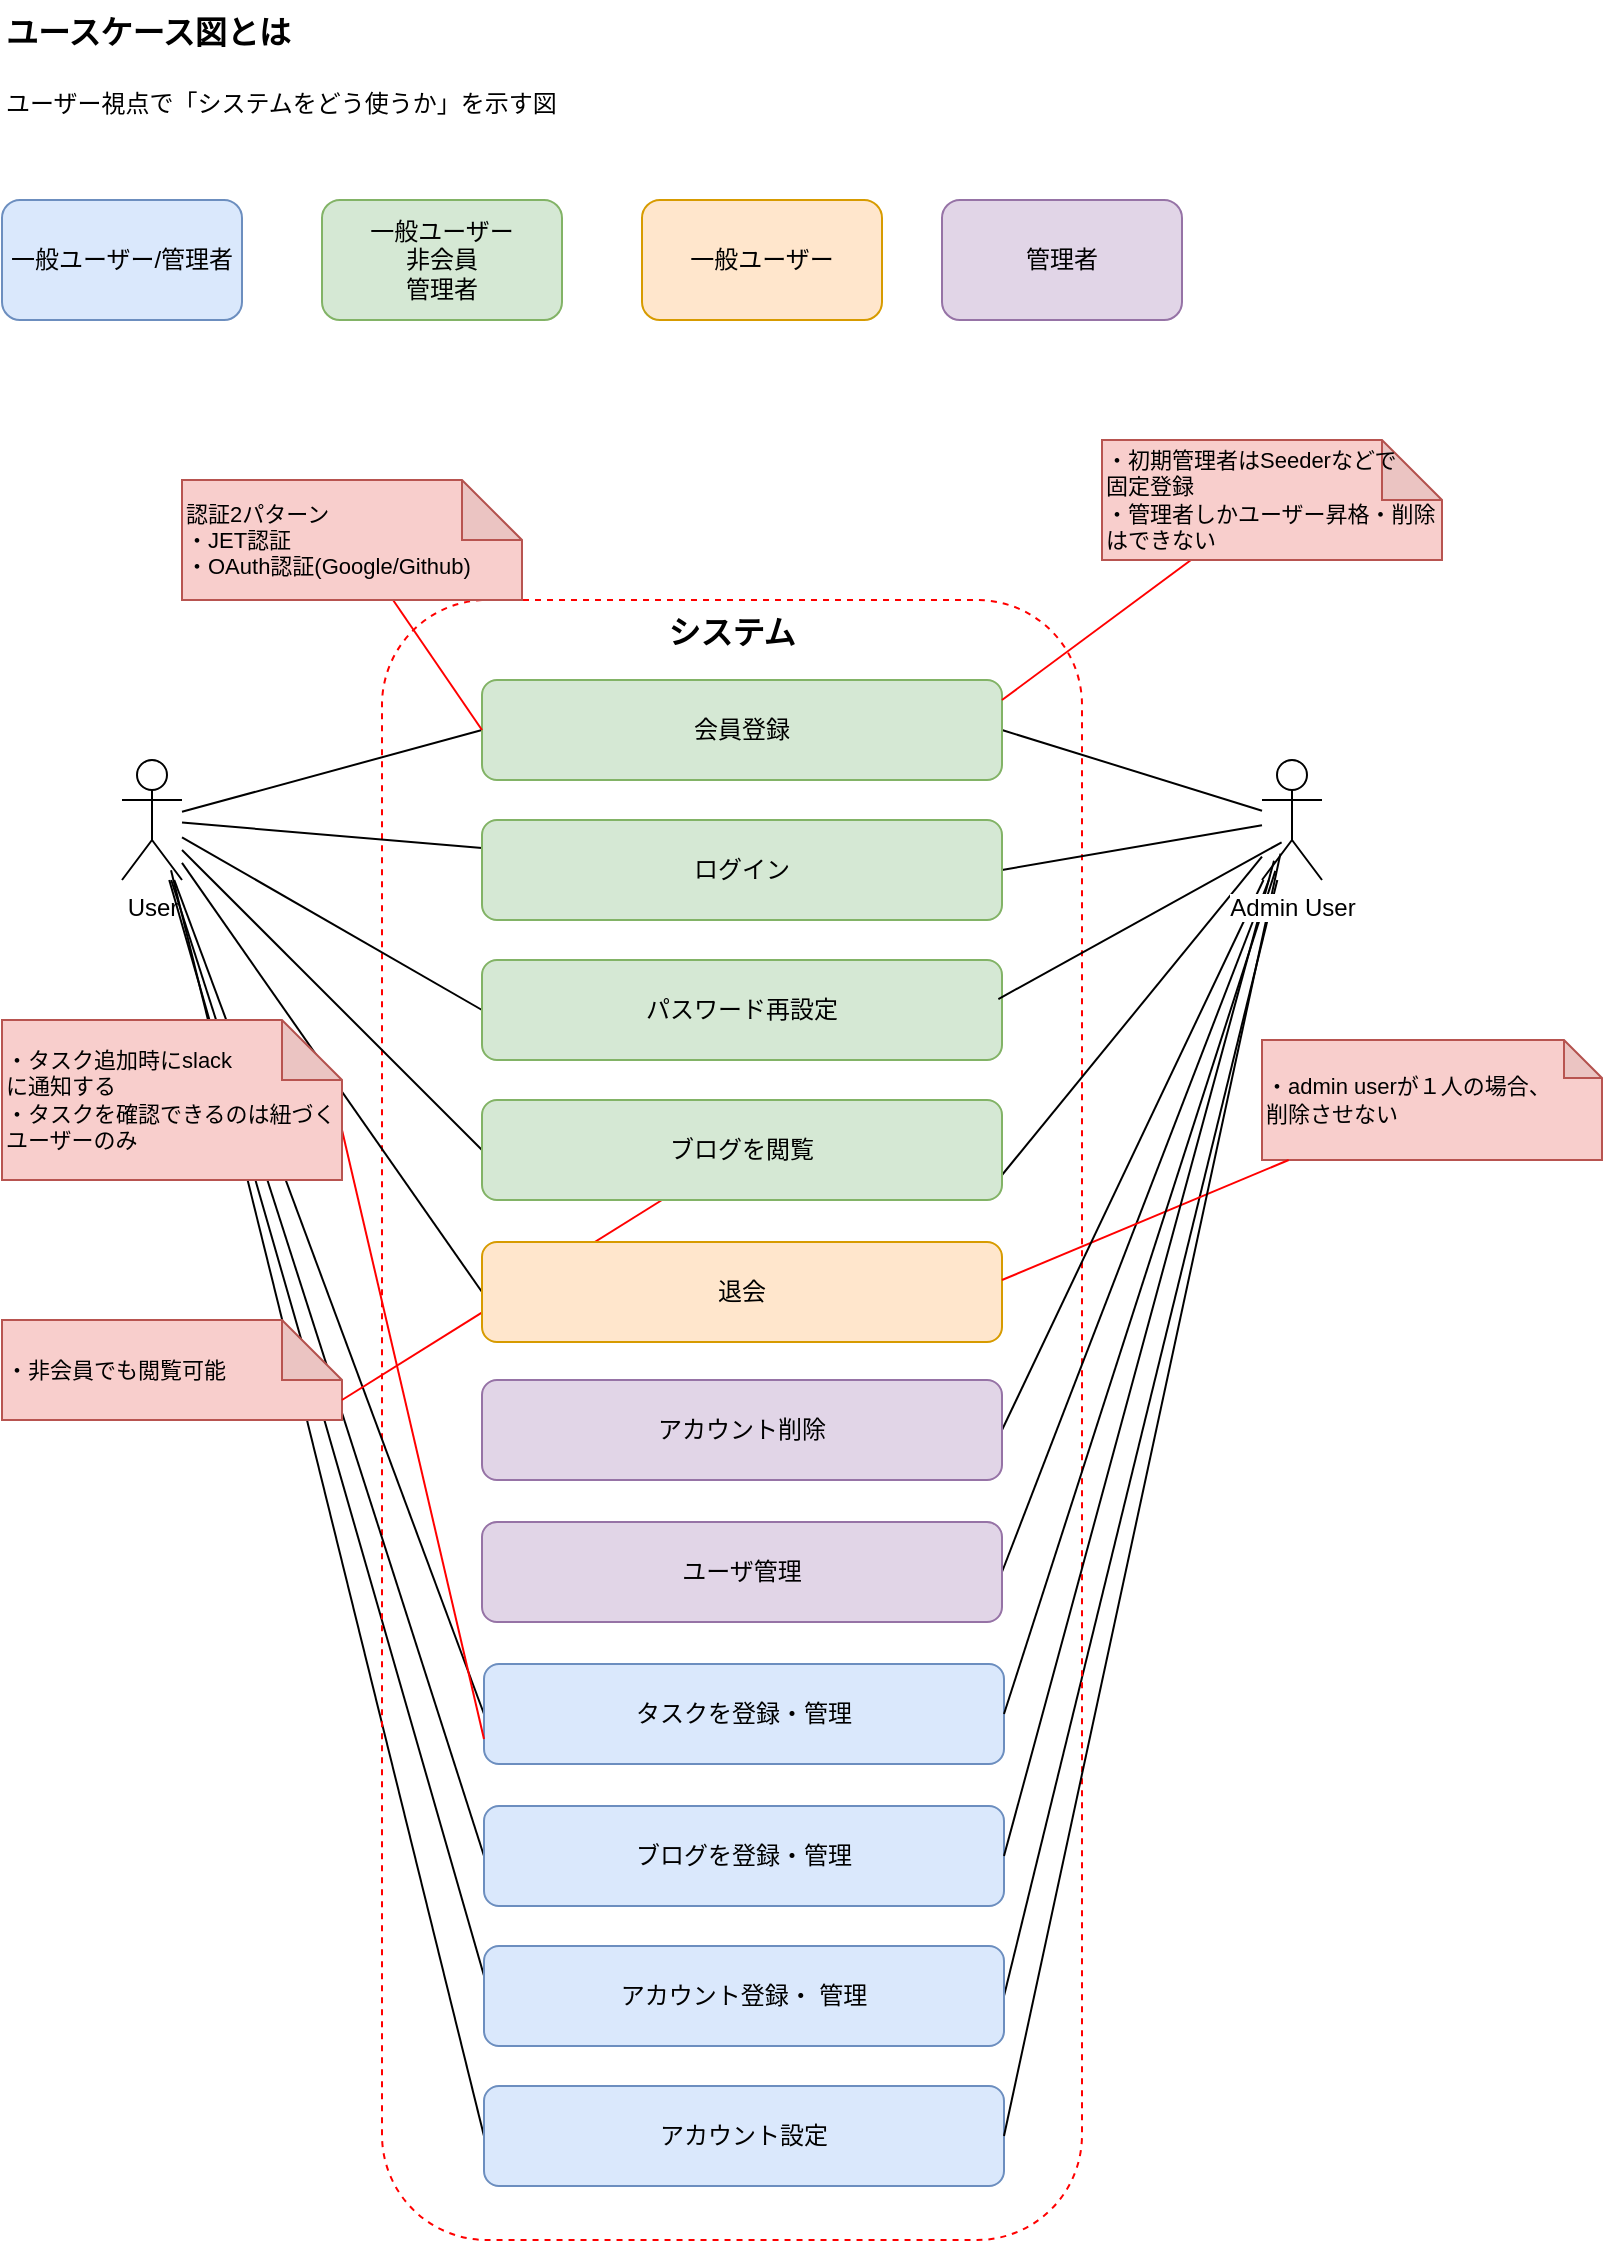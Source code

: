 <mxfile>
    <diagram id="Kp5fzYdnl_6b8k63-2Wx" name="ページ1">
        <mxGraphModel dx="1066" dy="778" grid="1" gridSize="10" guides="0" tooltips="1" connect="1" arrows="1" fold="1" page="1" pageScale="1" pageWidth="827" pageHeight="1169" math="0" shadow="0">
            <root>
                <mxCell id="0"/>
                <mxCell id="1" parent="0"/>
                <mxCell id="84" style="edgeStyle=none;shape=connector;rounded=1;html=1;entryX=0;entryY=0.5;entryDx=0;entryDy=0;strokeColor=default;align=center;verticalAlign=middle;fontFamily=Helvetica;fontSize=11;fontColor=default;labelBackgroundColor=default;endArrow=none;endFill=0;exitX=0.817;exitY=0.919;exitDx=0;exitDy=0;exitPerimeter=0;" edge="1" parent="1" source="13" target="83">
                    <mxGeometry relative="1" as="geometry">
                        <mxPoint x="121.7" y="570.65" as="sourcePoint"/>
                        <mxPoint x="279.7" y="1122.65" as="targetPoint"/>
                    </mxGeometry>
                </mxCell>
                <mxCell id="82" style="edgeStyle=none;shape=connector;rounded=1;html=1;entryX=1;entryY=0.5;entryDx=0;entryDy=0;strokeColor=default;align=center;verticalAlign=middle;fontFamily=Helvetica;fontSize=11;fontColor=default;labelBackgroundColor=default;endArrow=none;endFill=0;" edge="1" parent="1" source="16" target="80">
                    <mxGeometry relative="1" as="geometry">
                        <mxPoint x="677" y="540" as="sourcePoint"/>
                        <mxPoint x="545" y="1058" as="targetPoint"/>
                    </mxGeometry>
                </mxCell>
                <mxCell id="81" style="edgeStyle=none;shape=connector;rounded=1;html=1;entryX=0.005;entryY=0.387;entryDx=0;entryDy=0;strokeColor=default;align=center;verticalAlign=middle;fontFamily=Helvetica;fontSize=11;fontColor=default;labelBackgroundColor=default;endArrow=none;endFill=0;entryPerimeter=0;" edge="1" parent="1" source="13" target="80">
                    <mxGeometry relative="1" as="geometry">
                        <mxPoint x="120" y="550" as="sourcePoint"/>
                        <mxPoint x="280" y="1055" as="targetPoint"/>
                    </mxGeometry>
                </mxCell>
                <mxCell id="29" value="&lt;span style=&quot;color: rgb(0, 0, 0); font-weight: 700; text-wrap-mode: nowrap;&quot;&gt;システム&lt;/span&gt;" style="rounded=1;whiteSpace=wrap;html=1;fillColor=none;dashed=1;fontColor=#FF0000;strokeColor=#FF0000;verticalAlign=top;fontSize=16;" parent="1" vertex="1">
                    <mxGeometry x="230" y="330" width="350" height="820" as="geometry"/>
                </mxCell>
                <mxCell id="42" style="edgeStyle=none;html=1;entryX=0;entryY=0.5;entryDx=0;entryDy=0;endArrow=none;endFill=0;" parent="1" source="13" target="26" edge="1">
                    <mxGeometry relative="1" as="geometry"/>
                </mxCell>
                <mxCell id="44" style="edgeStyle=none;shape=connector;rounded=1;html=1;entryX=0;entryY=0.5;entryDx=0;entryDy=0;strokeColor=default;align=center;verticalAlign=middle;fontFamily=Helvetica;fontSize=11;fontColor=default;labelBackgroundColor=default;endArrow=none;endFill=0;" parent="1" source="13" target="35" edge="1">
                    <mxGeometry relative="1" as="geometry"/>
                </mxCell>
                <mxCell id="45" style="edgeStyle=none;shape=connector;rounded=1;html=1;entryX=0;entryY=0.5;entryDx=0;entryDy=0;strokeColor=default;align=center;verticalAlign=middle;fontFamily=Helvetica;fontSize=11;fontColor=default;labelBackgroundColor=default;endArrow=none;endFill=0;" parent="1" source="13" target="36" edge="1">
                    <mxGeometry relative="1" as="geometry"/>
                </mxCell>
                <mxCell id="58" style="edgeStyle=none;shape=connector;rounded=1;html=1;strokeColor=default;align=center;verticalAlign=middle;fontFamily=Helvetica;fontSize=11;fontColor=default;labelBackgroundColor=default;endArrow=none;endFill=0;" parent="1" source="13" target="52" edge="1">
                    <mxGeometry relative="1" as="geometry"/>
                </mxCell>
                <mxCell id="61" style="edgeStyle=none;shape=connector;rounded=1;html=1;entryX=0;entryY=0.5;entryDx=0;entryDy=0;strokeColor=default;align=center;verticalAlign=middle;fontFamily=Helvetica;fontSize=11;fontColor=default;labelBackgroundColor=default;endArrow=none;endFill=0;" parent="1" source="13" target="60" edge="1">
                    <mxGeometry relative="1" as="geometry"/>
                </mxCell>
                <mxCell id="72" style="edgeStyle=none;shape=connector;rounded=1;html=1;entryX=0;entryY=0.5;entryDx=0;entryDy=0;strokeColor=default;align=center;verticalAlign=middle;fontFamily=Helvetica;fontSize=11;fontColor=default;labelBackgroundColor=default;endArrow=none;endFill=0;" edge="1" parent="1" source="13" target="69">
                    <mxGeometry relative="1" as="geometry"/>
                </mxCell>
                <mxCell id="46" style="edgeStyle=none;shape=connector;rounded=1;html=1;entryX=1;entryY=0.5;entryDx=0;entryDy=0;strokeColor=default;align=center;verticalAlign=middle;fontFamily=Helvetica;fontSize=11;fontColor=default;labelBackgroundColor=default;endArrow=none;endFill=0;" parent="1" source="16" target="37" edge="1">
                    <mxGeometry relative="1" as="geometry"/>
                </mxCell>
                <mxCell id="47" style="edgeStyle=none;shape=connector;rounded=1;html=1;entryX=1;entryY=0.5;entryDx=0;entryDy=0;strokeColor=default;align=center;verticalAlign=middle;fontFamily=Helvetica;fontSize=11;fontColor=default;labelBackgroundColor=default;endArrow=none;endFill=0;" parent="1" source="16" target="26" edge="1">
                    <mxGeometry relative="1" as="geometry"/>
                </mxCell>
                <mxCell id="59" style="edgeStyle=none;shape=connector;rounded=1;html=1;entryX=1;entryY=0.5;entryDx=0;entryDy=0;strokeColor=default;align=center;verticalAlign=middle;fontFamily=Helvetica;fontSize=11;fontColor=default;labelBackgroundColor=default;endArrow=none;endFill=0;" parent="1" source="16" target="52" edge="1">
                    <mxGeometry relative="1" as="geometry"/>
                </mxCell>
                <mxCell id="62" style="edgeStyle=none;shape=connector;rounded=1;html=1;entryX=1;entryY=0.75;entryDx=0;entryDy=0;strokeColor=default;align=center;verticalAlign=middle;fontFamily=Helvetica;fontSize=11;fontColor=default;labelBackgroundColor=default;endArrow=none;endFill=0;" parent="1" source="16" target="60" edge="1">
                    <mxGeometry relative="1" as="geometry"/>
                </mxCell>
                <mxCell id="26" value="会員登録" style="rounded=1;whiteSpace=wrap;html=1;fillColor=#d5e8d4;strokeColor=#82b366;" parent="1" vertex="1">
                    <mxGeometry x="280" y="370" width="260" height="50" as="geometry"/>
                </mxCell>
                <mxCell id="27" value="&lt;font style=&quot;font-size: 16px;&quot;&gt;&lt;b&gt;ユースケース図とは&lt;/b&gt;&lt;/font&gt;&lt;div&gt;&lt;span style=&quot;font-size: 16px;&quot;&gt;&lt;b&gt;&lt;br&gt;&lt;/b&gt;&lt;/span&gt;ユーザー視点で「システムをどう使うか」を示す図&lt;br&gt;&lt;div&gt;&lt;br&gt;&lt;/div&gt;&lt;/div&gt;" style="text;html=1;align=left;verticalAlign=middle;resizable=0;points=[];autosize=1;strokeColor=none;fillColor=none;" parent="1" vertex="1">
                    <mxGeometry x="40" y="30" width="300" height="80" as="geometry"/>
                </mxCell>
                <mxCell id="35" value="タスクを登録・管理" style="rounded=1;whiteSpace=wrap;html=1;fillColor=#dae8fc;strokeColor=#6c8ebf;" parent="1" vertex="1">
                    <mxGeometry x="281" y="862" width="260" height="50" as="geometry"/>
                </mxCell>
                <mxCell id="36" value="ブログを登録・管理" style="rounded=1;whiteSpace=wrap;html=1;fillColor=#dae8fc;strokeColor=#6c8ebf;" parent="1" vertex="1">
                    <mxGeometry x="281" y="933" width="260" height="50" as="geometry"/>
                </mxCell>
                <mxCell id="37" value="ユーザ管理" style="rounded=1;whiteSpace=wrap;html=1;fillColor=#e1d5e7;strokeColor=#9673a6;" parent="1" vertex="1">
                    <mxGeometry x="280" y="791" width="260" height="50" as="geometry"/>
                </mxCell>
                <mxCell id="49" style="edgeStyle=none;shape=connector;rounded=1;html=1;entryX=0;entryY=0.75;entryDx=0;entryDy=0;strokeColor=#FF0000;align=center;verticalAlign=middle;fontFamily=Helvetica;fontSize=11;fontColor=#FF0000;labelBackgroundColor=default;endArrow=none;endFill=0;exitX=0;exitY=0;exitDx=170;exitDy=55;exitPerimeter=0;" parent="1" source="48" target="35" edge="1">
                    <mxGeometry relative="1" as="geometry"/>
                </mxCell>
                <mxCell id="48" value="・タスク追加時にslack&lt;br&gt;に通知する&lt;br&gt;・タスクを確認できるのは紐づくユーザーのみ" style="shape=note;whiteSpace=wrap;html=1;backgroundOutline=1;darkOpacity=0.05;fontFamily=Helvetica;fontSize=11;labelBackgroundColor=none;fillColor=#f8cecc;strokeColor=#b85450;align=left;" parent="1" vertex="1">
                    <mxGeometry x="40" y="540" width="170" height="80" as="geometry"/>
                </mxCell>
                <mxCell id="51" style="edgeStyle=none;shape=connector;rounded=1;html=1;entryX=0;entryY=0.5;entryDx=0;entryDy=0;strokeColor=#FF0000;align=center;verticalAlign=middle;fontFamily=Helvetica;fontSize=11;fontColor=#FF0000;labelBackgroundColor=default;endArrow=none;endFill=0;" parent="1" source="50" target="26" edge="1">
                    <mxGeometry relative="1" as="geometry"/>
                </mxCell>
                <mxCell id="50" value="認証2パターン&lt;br&gt;・JET認証&lt;br&gt;・OAuth認証(Google/Github)" style="shape=note;whiteSpace=wrap;html=1;backgroundOutline=1;darkOpacity=0.05;fontFamily=Helvetica;fontSize=11;labelBackgroundColor=none;fillColor=#f8cecc;strokeColor=#b85450;align=left;" parent="1" vertex="1">
                    <mxGeometry x="130" y="270" width="170" height="60" as="geometry"/>
                </mxCell>
                <mxCell id="52" value="ログイン" style="rounded=1;whiteSpace=wrap;html=1;fillColor=#d5e8d4;strokeColor=#82b366;" parent="1" vertex="1">
                    <mxGeometry x="280" y="440" width="260" height="50" as="geometry"/>
                </mxCell>
                <mxCell id="54" value="・非会員でも閲覧可能" style="shape=note;whiteSpace=wrap;html=1;backgroundOutline=1;darkOpacity=0.05;fontFamily=Helvetica;fontSize=11;labelBackgroundColor=none;fillColor=#f8cecc;strokeColor=#b85450;align=left;" parent="1" vertex="1">
                    <mxGeometry x="40" y="690" width="170" height="50" as="geometry"/>
                </mxCell>
                <mxCell id="57" style="edgeStyle=none;shape=connector;rounded=1;html=1;strokeColor=#FF0000;align=center;verticalAlign=middle;fontFamily=Helvetica;fontSize=11;fontColor=default;labelBackgroundColor=default;endArrow=none;endFill=0;exitX=0;exitY=0;exitDx=170;exitDy=40;exitPerimeter=0;" parent="1" source="54" target="60" edge="1">
                    <mxGeometry relative="1" as="geometry"/>
                </mxCell>
                <mxCell id="60" value="ブログを閲覧" style="rounded=1;whiteSpace=wrap;html=1;fillColor=#d5e8d4;strokeColor=#82b366;" parent="1" vertex="1">
                    <mxGeometry x="280" y="580" width="260" height="50" as="geometry"/>
                </mxCell>
                <mxCell id="64" style="edgeStyle=none;html=1;endArrow=none;endFill=0;strokeColor=#FF0000;" parent="1" source="63" edge="1">
                    <mxGeometry relative="1" as="geometry">
                        <mxPoint x="540" y="380" as="targetPoint"/>
                    </mxGeometry>
                </mxCell>
                <mxCell id="63" value="&lt;span style=&quot;background-color: transparent;&quot;&gt;&lt;font color=&quot;#000000&quot;&gt;・&lt;/font&gt;初期管理者はSeederなどで&lt;/span&gt;&lt;div&gt;固定登録&lt;br&gt;・&lt;span style=&quot;background-color: transparent;&quot;&gt;管理者しかユーザー昇格・削除はできない&lt;/span&gt;&lt;/div&gt;" style="shape=note;whiteSpace=wrap;html=1;backgroundOutline=1;darkOpacity=0.05;fontFamily=Helvetica;fontSize=11;labelBackgroundColor=none;fillColor=#f8cecc;strokeColor=#b85450;align=left;" parent="1" vertex="1">
                    <mxGeometry x="590" y="250" width="170" height="60" as="geometry"/>
                </mxCell>
                <mxCell id="65" value="一般ユーザー/管理者" style="rounded=1;whiteSpace=wrap;html=1;fillColor=#dae8fc;strokeColor=#6c8ebf;" vertex="1" parent="1">
                    <mxGeometry x="40" y="130" width="120" height="60" as="geometry"/>
                </mxCell>
                <mxCell id="66" value="一般ユーザー&lt;br&gt;非会員&lt;br&gt;管理者" style="rounded=1;whiteSpace=wrap;html=1;fillColor=#d5e8d4;strokeColor=#82b366;" vertex="1" parent="1">
                    <mxGeometry x="200" y="130" width="120" height="60" as="geometry"/>
                </mxCell>
                <mxCell id="67" value="一般ユーザー" style="rounded=1;whiteSpace=wrap;html=1;fillColor=#ffe6cc;strokeColor=#d79b00;" vertex="1" parent="1">
                    <mxGeometry x="360" y="130" width="120" height="60" as="geometry"/>
                </mxCell>
                <mxCell id="71" style="edgeStyle=none;shape=connector;rounded=1;html=1;strokeColor=default;align=center;verticalAlign=middle;fontFamily=Helvetica;fontSize=11;fontColor=default;labelBackgroundColor=default;endArrow=none;endFill=0;exitX=0;exitY=0.5;exitDx=0;exitDy=0;" edge="1" parent="1" source="68" target="13">
                    <mxGeometry relative="1" as="geometry"/>
                </mxCell>
                <mxCell id="68" value="パスワード再設定" style="rounded=1;whiteSpace=wrap;html=1;fillColor=#d5e8d4;strokeColor=#82b366;" vertex="1" parent="1">
                    <mxGeometry x="280" y="510" width="260" height="50" as="geometry"/>
                </mxCell>
                <mxCell id="69" value="退会" style="rounded=1;whiteSpace=wrap;html=1;fillColor=#ffe6cc;strokeColor=#d79b00;" vertex="1" parent="1">
                    <mxGeometry x="280" y="651" width="260" height="50" as="geometry"/>
                </mxCell>
                <mxCell id="70" style="edgeStyle=none;html=1;entryX=0.327;entryY=0.686;entryDx=0;entryDy=0;entryPerimeter=0;endArrow=none;endFill=0;exitX=0.993;exitY=0.391;exitDx=0;exitDy=0;exitPerimeter=0;" edge="1" parent="1" source="68" target="16">
                    <mxGeometry relative="1" as="geometry"/>
                </mxCell>
                <mxCell id="74" value="&lt;span style=&quot;background-color: transparent;&quot;&gt;&lt;font color=&quot;#000000&quot;&gt;・admin userが１人の場合、&lt;br&gt;削除させない&lt;/font&gt;&lt;/span&gt;" style="shape=note;whiteSpace=wrap;html=1;backgroundOutline=1;darkOpacity=0.05;fontFamily=Helvetica;fontSize=11;labelBackgroundColor=none;fillColor=#f8cecc;strokeColor=#b85450;align=left;size=19;" vertex="1" parent="1">
                    <mxGeometry x="670" y="550" width="170" height="60" as="geometry"/>
                </mxCell>
                <mxCell id="75" style="edgeStyle=none;html=1;endArrow=none;endFill=0;strokeColor=#FF0000;" edge="1" parent="1" source="74">
                    <mxGeometry relative="1" as="geometry">
                        <mxPoint x="540" y="670" as="targetPoint"/>
                        <mxPoint x="616.43" y="585.0" as="sourcePoint"/>
                    </mxGeometry>
                </mxCell>
                <mxCell id="77" style="edgeStyle=none;shape=connector;rounded=1;html=1;strokeColor=default;align=center;verticalAlign=middle;fontFamily=Helvetica;fontSize=11;fontColor=default;labelBackgroundColor=default;endArrow=none;endFill=0;exitX=1;exitY=0.5;exitDx=0;exitDy=0;" edge="1" parent="1" source="76" target="16">
                    <mxGeometry relative="1" as="geometry"/>
                </mxCell>
                <mxCell id="76" value="アカウント削除" style="rounded=1;whiteSpace=wrap;html=1;fillColor=#e1d5e7;strokeColor=#9673a6;" vertex="1" parent="1">
                    <mxGeometry x="280" y="720" width="260" height="50" as="geometry"/>
                </mxCell>
                <mxCell id="78" value="管理者" style="rounded=1;whiteSpace=wrap;html=1;fillColor=#e1d5e7;strokeColor=#9673a6;" vertex="1" parent="1">
                    <mxGeometry x="510" y="130" width="120" height="60" as="geometry"/>
                </mxCell>
                <mxCell id="80" value="アカウント登録・ 管理" style="rounded=1;whiteSpace=wrap;html=1;fillColor=#dae8fc;strokeColor=#6c8ebf;" vertex="1" parent="1">
                    <mxGeometry x="281" y="1003" width="260" height="50" as="geometry"/>
                </mxCell>
                <mxCell id="83" value="アカウント設定" style="rounded=1;whiteSpace=wrap;html=1;fillColor=#dae8fc;strokeColor=#6c8ebf;" vertex="1" parent="1">
                    <mxGeometry x="281" y="1073" width="260" height="50" as="geometry"/>
                </mxCell>
                <mxCell id="85" style="edgeStyle=none;shape=connector;rounded=1;html=1;entryX=1;entryY=0.5;entryDx=0;entryDy=0;strokeColor=default;align=center;verticalAlign=middle;fontFamily=Helvetica;fontSize=11;fontColor=default;labelBackgroundColor=default;endArrow=none;endFill=0;exitX=0.222;exitY=0.924;exitDx=0;exitDy=0;exitPerimeter=0;" edge="1" parent="1" source="16" target="35">
                    <mxGeometry relative="1" as="geometry">
                        <mxPoint x="678" y="340" as="sourcePoint"/>
                        <mxPoint x="541" y="898" as="targetPoint"/>
                    </mxGeometry>
                </mxCell>
                <mxCell id="86" style="edgeStyle=none;shape=connector;rounded=1;html=1;entryX=1;entryY=0.5;entryDx=0;entryDy=0;strokeColor=default;align=center;verticalAlign=middle;fontFamily=Helvetica;fontSize=11;fontColor=default;labelBackgroundColor=default;endArrow=none;endFill=0;exitX=0.2;exitY=0.84;exitDx=0;exitDy=0;exitPerimeter=0;" edge="1" parent="1" source="16" target="36">
                    <mxGeometry relative="1" as="geometry">
                        <mxPoint x="678" y="397" as="sourcePoint"/>
                        <mxPoint x="541" y="955" as="targetPoint"/>
                    </mxGeometry>
                </mxCell>
                <mxCell id="87" style="edgeStyle=none;shape=connector;rounded=1;html=1;entryX=1;entryY=0.5;entryDx=0;entryDy=0;strokeColor=default;align=center;verticalAlign=middle;fontFamily=Helvetica;fontSize=11;fontColor=default;labelBackgroundColor=default;endArrow=none;endFill=0;exitX=0.308;exitY=0.78;exitDx=0;exitDy=0;exitPerimeter=0;" edge="1" parent="1" source="16" target="83">
                    <mxGeometry relative="1" as="geometry">
                        <mxPoint x="678" y="540" as="sourcePoint"/>
                        <mxPoint x="541" y="1098" as="targetPoint"/>
                    </mxGeometry>
                </mxCell>
                <mxCell id="16" value="&lt;span style=&quot;background-color: light-dark(#ffffff, var(--ge-dark-color, #121212));&quot;&gt;Admin User&lt;/span&gt;" style="shape=umlActor;verticalLabelPosition=bottom;verticalAlign=top;html=1;" parent="1" vertex="1">
                    <mxGeometry x="670" y="410" width="30" height="60" as="geometry"/>
                </mxCell>
                <mxCell id="13" value="User" style="shape=umlActor;verticalLabelPosition=bottom;verticalAlign=top;html=1;" parent="1" vertex="1">
                    <mxGeometry x="100" y="410" width="30" height="60" as="geometry"/>
                </mxCell>
            </root>
        </mxGraphModel>
    </diagram>
</mxfile>